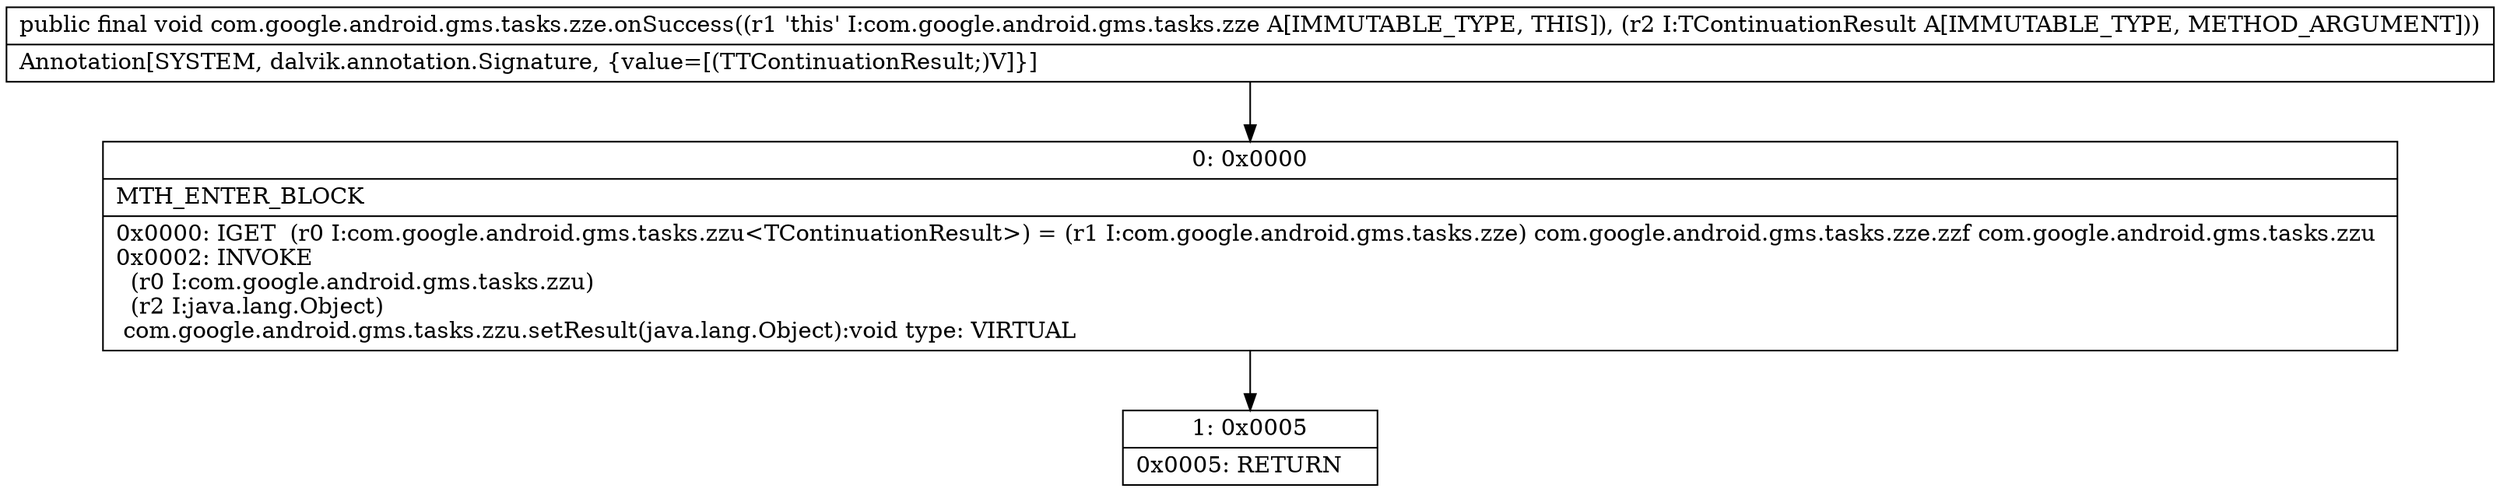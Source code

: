 digraph "CFG forcom.google.android.gms.tasks.zze.onSuccess(Ljava\/lang\/Object;)V" {
Node_0 [shape=record,label="{0\:\ 0x0000|MTH_ENTER_BLOCK\l|0x0000: IGET  (r0 I:com.google.android.gms.tasks.zzu\<TContinuationResult\>) = (r1 I:com.google.android.gms.tasks.zze) com.google.android.gms.tasks.zze.zzf com.google.android.gms.tasks.zzu \l0x0002: INVOKE  \l  (r0 I:com.google.android.gms.tasks.zzu)\l  (r2 I:java.lang.Object)\l com.google.android.gms.tasks.zzu.setResult(java.lang.Object):void type: VIRTUAL \l}"];
Node_1 [shape=record,label="{1\:\ 0x0005|0x0005: RETURN   \l}"];
MethodNode[shape=record,label="{public final void com.google.android.gms.tasks.zze.onSuccess((r1 'this' I:com.google.android.gms.tasks.zze A[IMMUTABLE_TYPE, THIS]), (r2 I:TContinuationResult A[IMMUTABLE_TYPE, METHOD_ARGUMENT]))  | Annotation[SYSTEM, dalvik.annotation.Signature, \{value=[(TTContinuationResult;)V]\}]\l}"];
MethodNode -> Node_0;
Node_0 -> Node_1;
}

